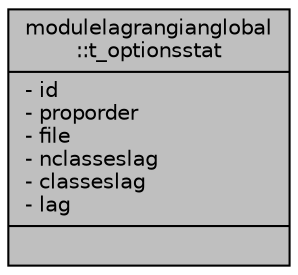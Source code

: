 digraph "modulelagrangianglobal::t_optionsstat"
{
 // LATEX_PDF_SIZE
  edge [fontname="Helvetica",fontsize="10",labelfontname="Helvetica",labelfontsize="10"];
  node [fontname="Helvetica",fontsize="10",shape=record];
  Node1 [label="{modulelagrangianglobal\l::t_optionsstat\n|- id\l- proporder\l- file\l- nclasseslag\l- classeslag\l- lag\l|}",height=0.2,width=0.4,color="black", fillcolor="grey75", style="filled", fontcolor="black",tooltip=" "];
}
